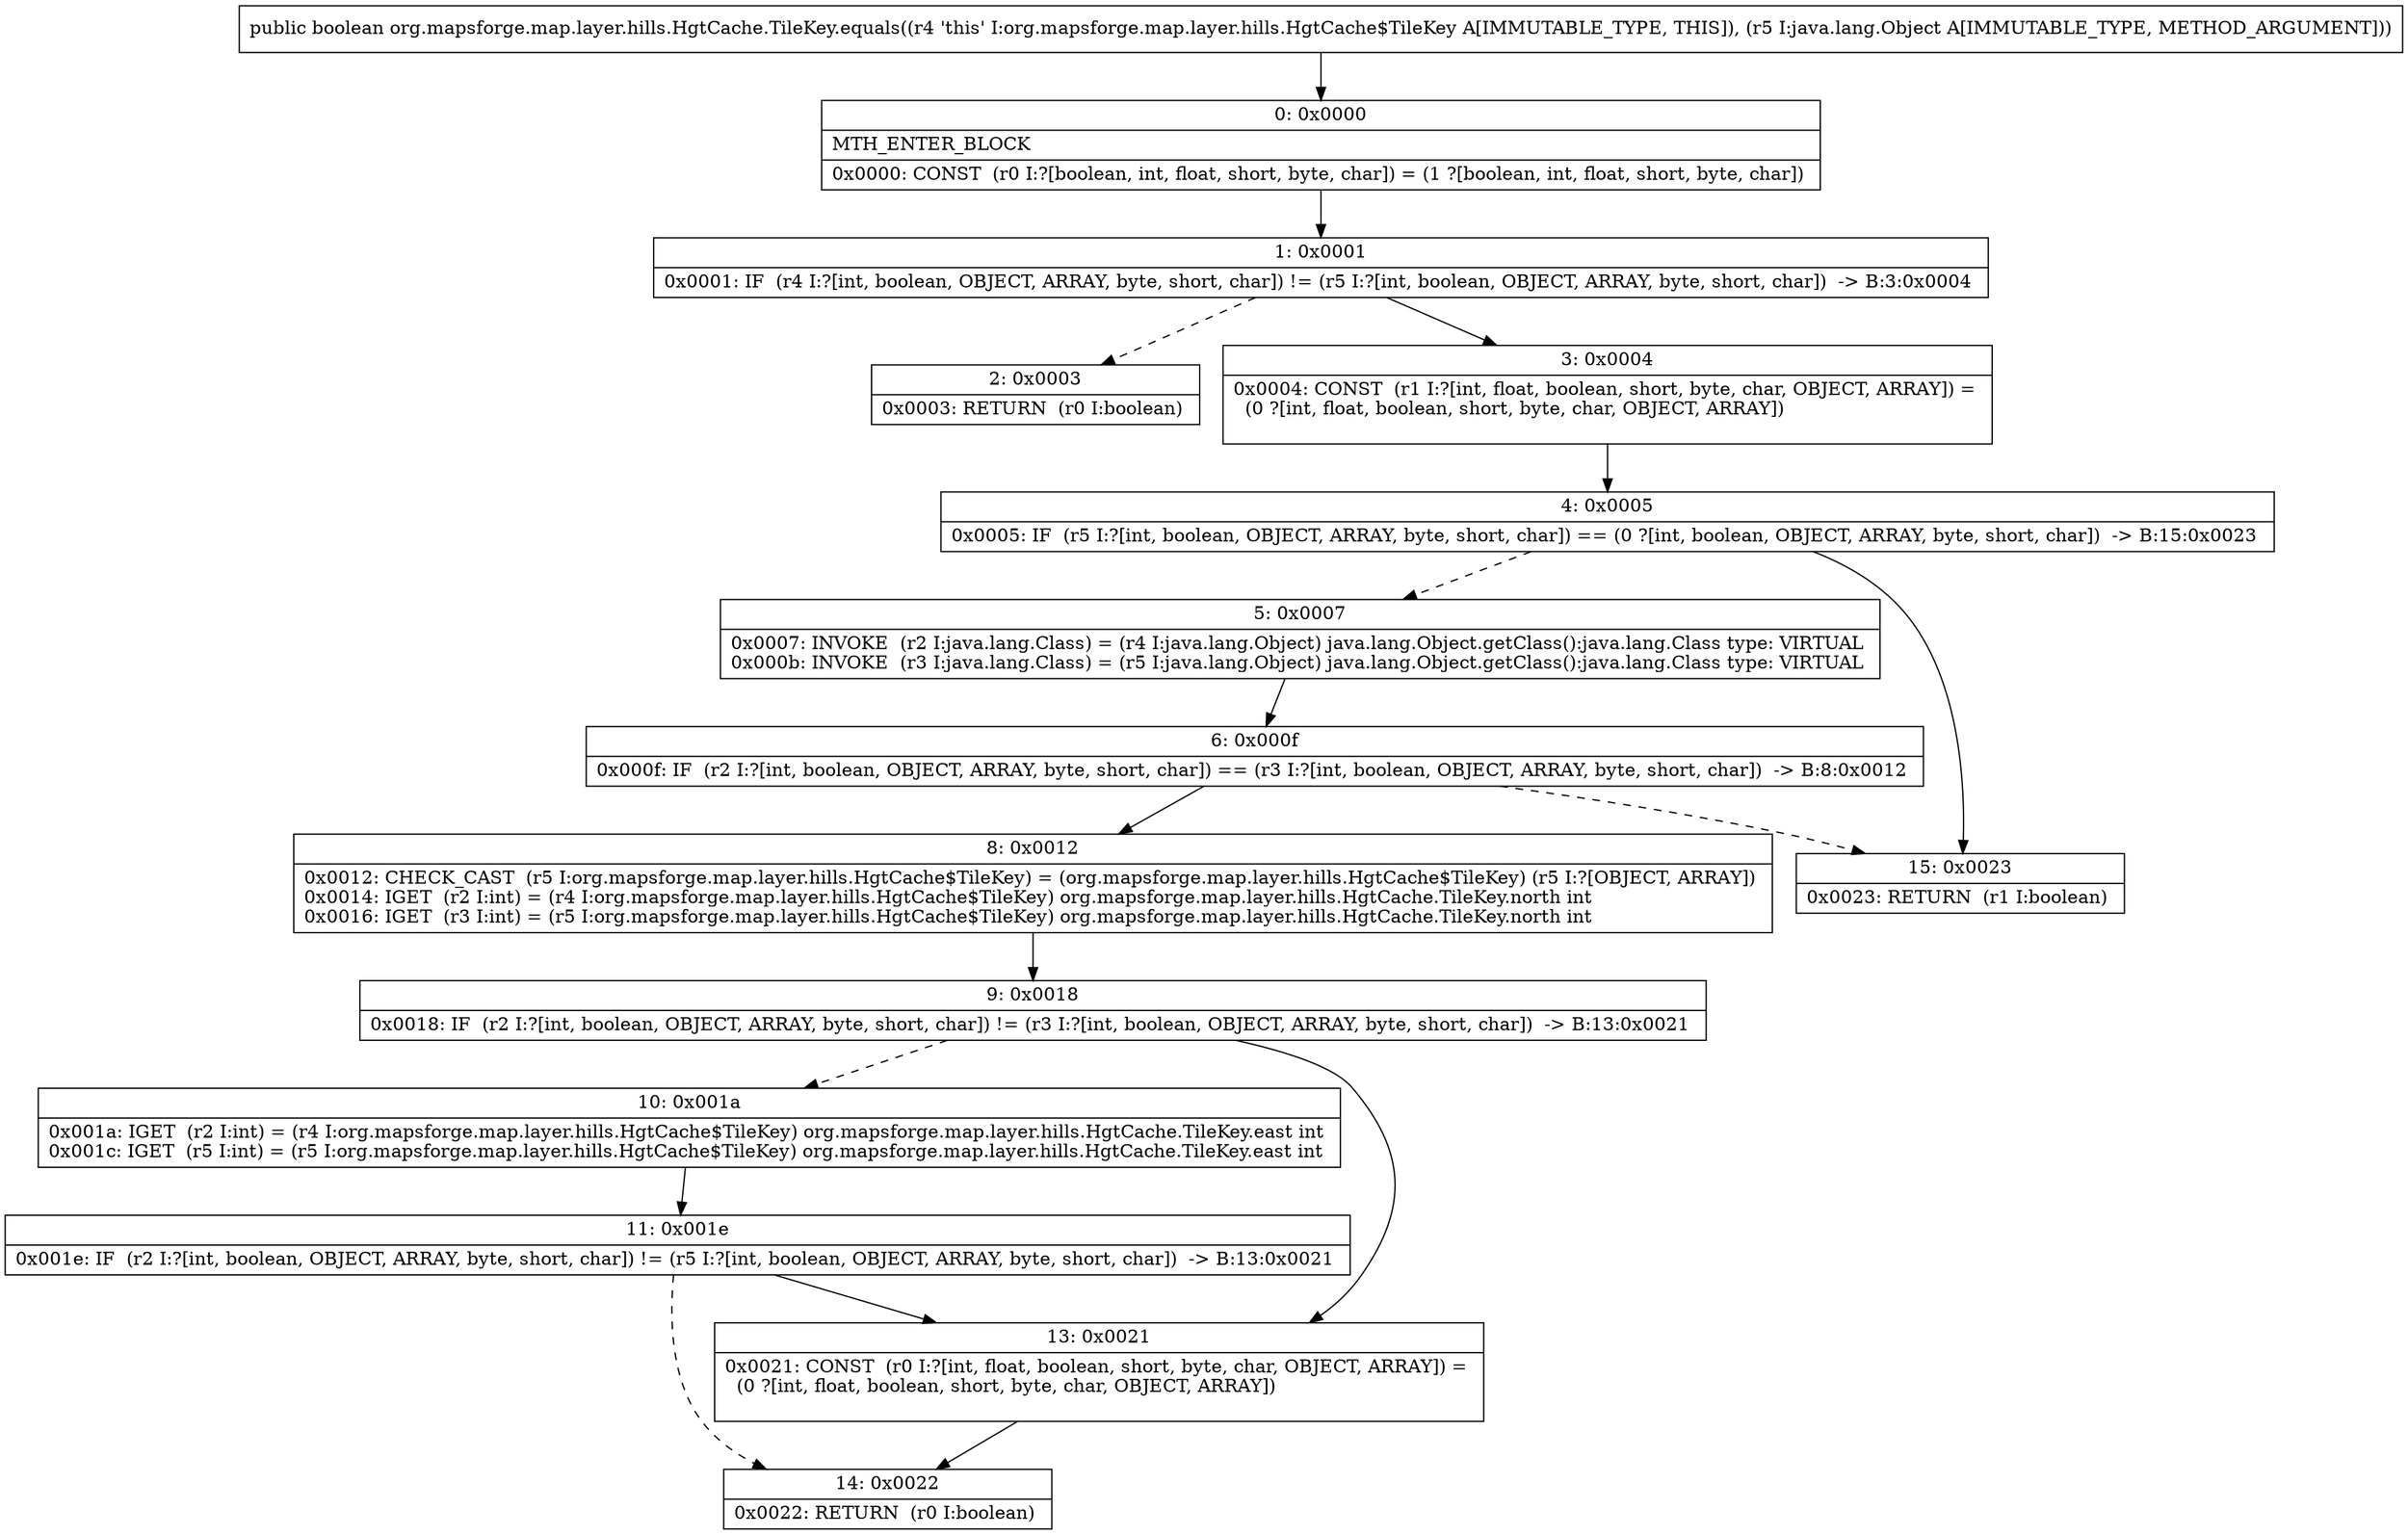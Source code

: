 digraph "CFG fororg.mapsforge.map.layer.hills.HgtCache.TileKey.equals(Ljava\/lang\/Object;)Z" {
Node_0 [shape=record,label="{0\:\ 0x0000|MTH_ENTER_BLOCK\l|0x0000: CONST  (r0 I:?[boolean, int, float, short, byte, char]) = (1 ?[boolean, int, float, short, byte, char]) \l}"];
Node_1 [shape=record,label="{1\:\ 0x0001|0x0001: IF  (r4 I:?[int, boolean, OBJECT, ARRAY, byte, short, char]) != (r5 I:?[int, boolean, OBJECT, ARRAY, byte, short, char])  \-\> B:3:0x0004 \l}"];
Node_2 [shape=record,label="{2\:\ 0x0003|0x0003: RETURN  (r0 I:boolean) \l}"];
Node_3 [shape=record,label="{3\:\ 0x0004|0x0004: CONST  (r1 I:?[int, float, boolean, short, byte, char, OBJECT, ARRAY]) = \l  (0 ?[int, float, boolean, short, byte, char, OBJECT, ARRAY])\l \l}"];
Node_4 [shape=record,label="{4\:\ 0x0005|0x0005: IF  (r5 I:?[int, boolean, OBJECT, ARRAY, byte, short, char]) == (0 ?[int, boolean, OBJECT, ARRAY, byte, short, char])  \-\> B:15:0x0023 \l}"];
Node_5 [shape=record,label="{5\:\ 0x0007|0x0007: INVOKE  (r2 I:java.lang.Class) = (r4 I:java.lang.Object) java.lang.Object.getClass():java.lang.Class type: VIRTUAL \l0x000b: INVOKE  (r3 I:java.lang.Class) = (r5 I:java.lang.Object) java.lang.Object.getClass():java.lang.Class type: VIRTUAL \l}"];
Node_6 [shape=record,label="{6\:\ 0x000f|0x000f: IF  (r2 I:?[int, boolean, OBJECT, ARRAY, byte, short, char]) == (r3 I:?[int, boolean, OBJECT, ARRAY, byte, short, char])  \-\> B:8:0x0012 \l}"];
Node_8 [shape=record,label="{8\:\ 0x0012|0x0012: CHECK_CAST  (r5 I:org.mapsforge.map.layer.hills.HgtCache$TileKey) = (org.mapsforge.map.layer.hills.HgtCache$TileKey) (r5 I:?[OBJECT, ARRAY]) \l0x0014: IGET  (r2 I:int) = (r4 I:org.mapsforge.map.layer.hills.HgtCache$TileKey) org.mapsforge.map.layer.hills.HgtCache.TileKey.north int \l0x0016: IGET  (r3 I:int) = (r5 I:org.mapsforge.map.layer.hills.HgtCache$TileKey) org.mapsforge.map.layer.hills.HgtCache.TileKey.north int \l}"];
Node_9 [shape=record,label="{9\:\ 0x0018|0x0018: IF  (r2 I:?[int, boolean, OBJECT, ARRAY, byte, short, char]) != (r3 I:?[int, boolean, OBJECT, ARRAY, byte, short, char])  \-\> B:13:0x0021 \l}"];
Node_10 [shape=record,label="{10\:\ 0x001a|0x001a: IGET  (r2 I:int) = (r4 I:org.mapsforge.map.layer.hills.HgtCache$TileKey) org.mapsforge.map.layer.hills.HgtCache.TileKey.east int \l0x001c: IGET  (r5 I:int) = (r5 I:org.mapsforge.map.layer.hills.HgtCache$TileKey) org.mapsforge.map.layer.hills.HgtCache.TileKey.east int \l}"];
Node_11 [shape=record,label="{11\:\ 0x001e|0x001e: IF  (r2 I:?[int, boolean, OBJECT, ARRAY, byte, short, char]) != (r5 I:?[int, boolean, OBJECT, ARRAY, byte, short, char])  \-\> B:13:0x0021 \l}"];
Node_13 [shape=record,label="{13\:\ 0x0021|0x0021: CONST  (r0 I:?[int, float, boolean, short, byte, char, OBJECT, ARRAY]) = \l  (0 ?[int, float, boolean, short, byte, char, OBJECT, ARRAY])\l \l}"];
Node_14 [shape=record,label="{14\:\ 0x0022|0x0022: RETURN  (r0 I:boolean) \l}"];
Node_15 [shape=record,label="{15\:\ 0x0023|0x0023: RETURN  (r1 I:boolean) \l}"];
MethodNode[shape=record,label="{public boolean org.mapsforge.map.layer.hills.HgtCache.TileKey.equals((r4 'this' I:org.mapsforge.map.layer.hills.HgtCache$TileKey A[IMMUTABLE_TYPE, THIS]), (r5 I:java.lang.Object A[IMMUTABLE_TYPE, METHOD_ARGUMENT])) }"];
MethodNode -> Node_0;
Node_0 -> Node_1;
Node_1 -> Node_2[style=dashed];
Node_1 -> Node_3;
Node_3 -> Node_4;
Node_4 -> Node_5[style=dashed];
Node_4 -> Node_15;
Node_5 -> Node_6;
Node_6 -> Node_8;
Node_6 -> Node_15[style=dashed];
Node_8 -> Node_9;
Node_9 -> Node_10[style=dashed];
Node_9 -> Node_13;
Node_10 -> Node_11;
Node_11 -> Node_13;
Node_11 -> Node_14[style=dashed];
Node_13 -> Node_14;
}

